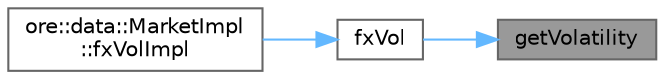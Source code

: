 digraph "getVolatility"
{
 // INTERACTIVE_SVG=YES
 // LATEX_PDF_SIZE
  bgcolor="transparent";
  edge [fontname=Helvetica,fontsize=10,labelfontname=Helvetica,labelfontsize=10];
  node [fontname=Helvetica,fontsize=10,shape=box,height=0.2,width=0.4];
  rankdir="RL";
  Node1 [label="getVolatility",height=0.2,width=0.4,color="gray40", fillcolor="grey60", style="filled", fontcolor="black",tooltip=" "];
  Node1 -> Node2 [dir="back",color="steelblue1",style="solid"];
  Node2 [label="fxVol",height=0.2,width=0.4,color="grey40", fillcolor="white", style="filled",URL="$classore_1_1data_1_1_market.html#a5b97563fda6d29885fa5b3e8931bc6d4",tooltip=" "];
  Node2 -> Node3 [dir="back",color="steelblue1",style="solid"];
  Node3 [label="ore::data::MarketImpl\l::fxVolImpl",height=0.2,width=0.4,color="grey40", fillcolor="white", style="filled",URL="$classore_1_1data_1_1_market_impl.html#a5216216380b983d0c4f0d0d8bf8f8e95",tooltip=" "];
}
